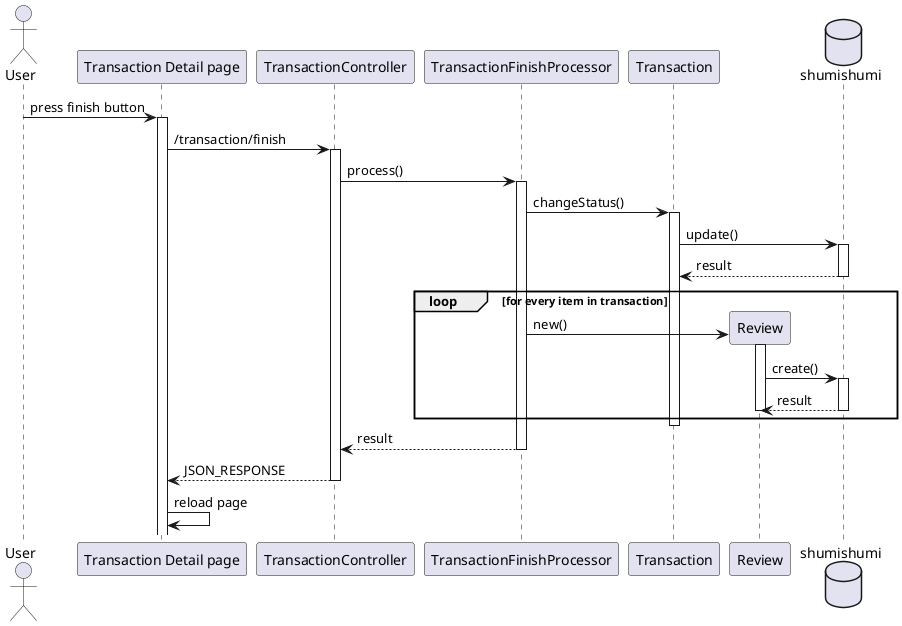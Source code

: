 @startuml template
'autonumber 1.1.1

actor User as u

' Box "front end"
participant "Transaction Detail page" as detail
' end box

' Box "back end"
participant "TransactionController" as tc

participant "TransactionFinishProcessor" as finishproc

Participant "Transaction" as trx
participant "Review" as rm
' end box

database shumishumi as db

u -> detail++ : press finish button
detail -> tc++ : /transaction/finish

tc -> finishproc++ : process()
finishproc -> trx++ : changeStatus()
trx -> db++ :update()
return result

loop for every item in transaction
    create rm
    finishproc -> rm++ : new()
    rm -> db++ : create()
    return result
    deactivate rm
end

deactivate trx

return result
return JSON_RESPONSE
detail -> detail : reload page

@enduml
